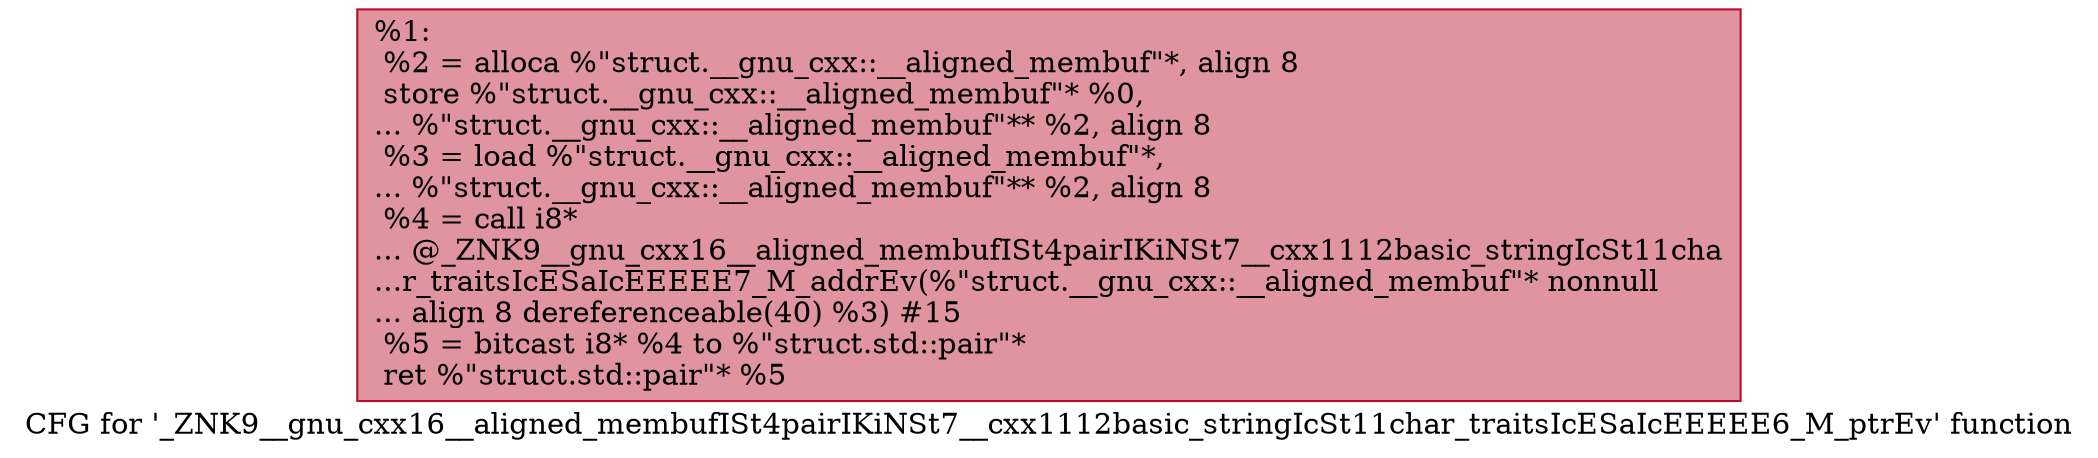 digraph "CFG for '_ZNK9__gnu_cxx16__aligned_membufISt4pairIKiNSt7__cxx1112basic_stringIcSt11char_traitsIcESaIcEEEEE6_M_ptrEv' function" {
	label="CFG for '_ZNK9__gnu_cxx16__aligned_membufISt4pairIKiNSt7__cxx1112basic_stringIcSt11char_traitsIcESaIcEEEEE6_M_ptrEv' function";

	Node0x561d2df56a10 [shape=record,color="#b70d28ff", style=filled, fillcolor="#b70d2870",label="{%1:\l  %2 = alloca %\"struct.__gnu_cxx::__aligned_membuf\"*, align 8\l  store %\"struct.__gnu_cxx::__aligned_membuf\"* %0,\l... %\"struct.__gnu_cxx::__aligned_membuf\"** %2, align 8\l  %3 = load %\"struct.__gnu_cxx::__aligned_membuf\"*,\l... %\"struct.__gnu_cxx::__aligned_membuf\"** %2, align 8\l  %4 = call i8*\l... @_ZNK9__gnu_cxx16__aligned_membufISt4pairIKiNSt7__cxx1112basic_stringIcSt11cha\l...r_traitsIcESaIcEEEEE7_M_addrEv(%\"struct.__gnu_cxx::__aligned_membuf\"* nonnull\l... align 8 dereferenceable(40) %3) #15\l  %5 = bitcast i8* %4 to %\"struct.std::pair\"*\l  ret %\"struct.std::pair\"* %5\l}"];
}

